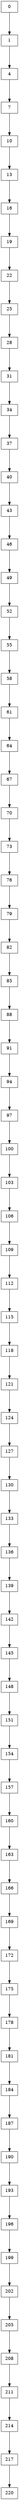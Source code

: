 digraph signature_tree {
	nodesep=0.5 rankdir=TB ranksep=1 size="10,37.0"
	node [shape=rectangle]
	0 [label=0]
	0 -> 1
	1 [label=1]
	1 -> 4
	4 [label=4]
	4 -> 7
	7 [label=7]
	7 -> 10
	10 [label=10]
	10 -> 13
	13 [label=13]
	13 -> 16
	16 [label=16]
	16 -> 19
	19 [label=19]
	19 -> 22
	22 [label=22]
	22 -> 25
	25 [label=25]
	25 -> 28
	28 [label=28]
	28 -> 31
	31 [label=31]
	31 -> 34
	34 [label=34]
	34 -> 37
	37 [label=37]
	37 -> 40
	40 [label=40]
	40 -> 43
	43 [label=43]
	43 -> 46
	46 [label=46]
	46 -> 49
	49 [label=49]
	49 -> 52
	52 [label=52]
	52 -> 55
	55 [label=55]
	55 -> 58
	58 [label=58]
	58 -> 61
	61 [label=61]
	61 -> 64
	64 [label=64]
	64 -> 67
	67 [label=67]
	67 -> 70
	70 [label=70]
	70 -> 73
	73 [label=73]
	73 -> 76
	76 [label=76]
	76 -> 79
	79 [label=79]
	79 -> 82
	82 [label=82]
	82 -> 85
	85 [label=85]
	85 -> 88
	88 [label=88]
	88 -> 91
	91 [label=91]
	91 -> 94
	94 [label=94]
	94 -> 97
	97 [label=97]
	97 -> 100
	100 [label=100]
	100 -> 103
	103 [label=103]
	103 -> 106
	106 [label=106]
	106 -> 109
	109 [label=109]
	109 -> 112
	112 [label=112]
	112 -> 115
	115 [label=115]
	115 -> 118
	118 [label=118]
	118 -> 121
	121 [label=121]
	121 -> 124
	124 [label=124]
	124 -> 127
	127 [label=127]
	127 -> 130
	130 [label=130]
	130 -> 133
	133 [label=133]
	133 -> 136
	136 [label=136]
	136 -> 139
	139 [label=139]
	139 -> 142
	142 [label=142]
	142 -> 145
	145 [label=145]
	145 -> 148
	148 [label=148]
	148 -> 151
	151 [label=151]
	151 -> 154
	154 [label=154]
	154 -> 157
	157 [label=157]
	157 -> 160
	160 [label=160]
	160 -> 163
	163 [label=163]
	163 -> 166
	166 [label=166]
	166 -> 169
	169 [label=169]
	169 -> 172
	172 [label=172]
	172 -> 175
	175 [label=175]
	175 -> 178
	178 [label=178]
	178 -> 181
	181 [label=181]
	181 -> 184
	184 [label=184]
	184 -> 187
	187 [label=187]
	187 -> 190
	190 [label=190]
	190 -> 193
	193 [label=193]
	193 -> 196
	196 [label=196]
	196 -> 199
	199 [label=199]
	199 -> 202
	202 [label=202]
	202 -> 205
	205 [label=205]
	205 -> 208
	208 [label=208]
	208 -> 211
	211 [label=211]
	211 -> 214
	214 [label=214]
	214 -> 217
	217 [label=217]
	217 -> 220
	220 [label=220]
}
